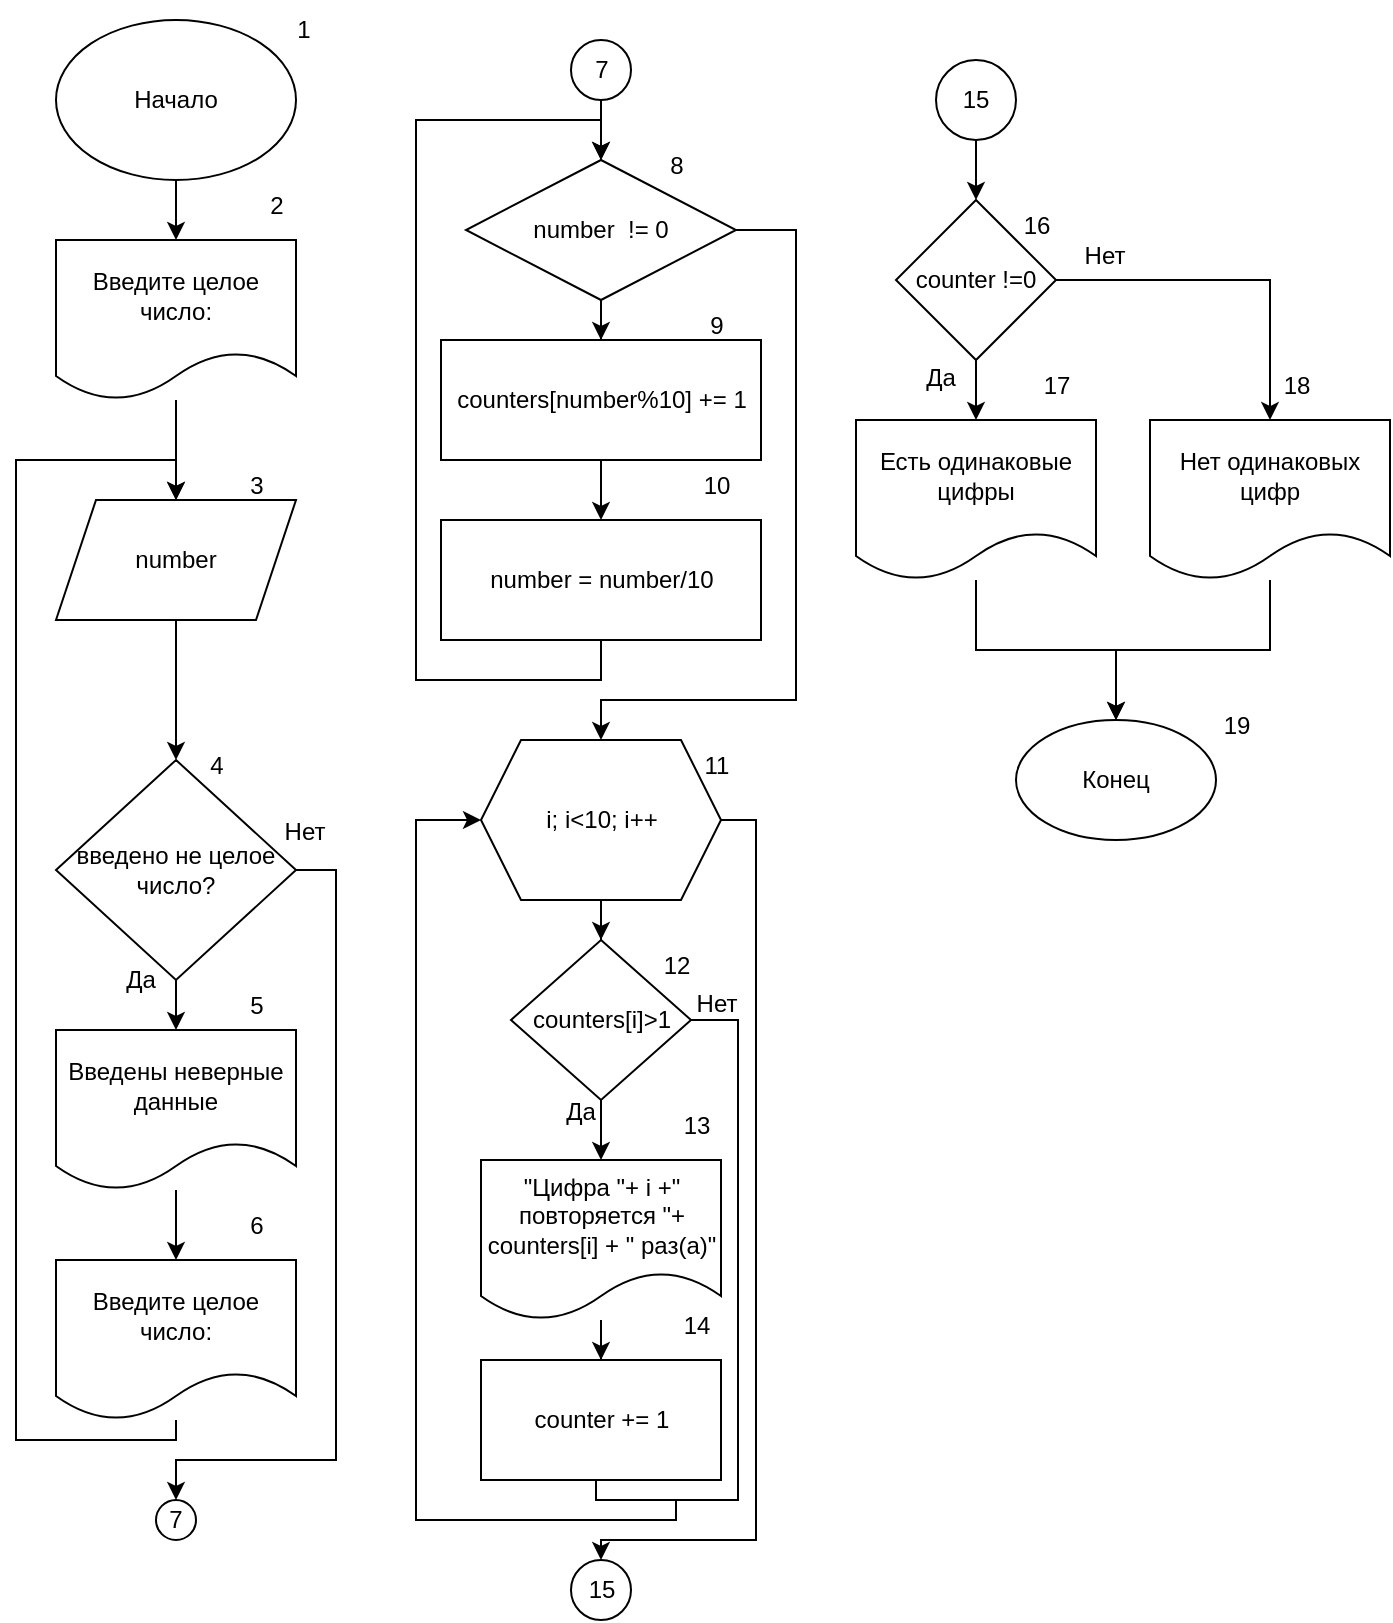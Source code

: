<mxfile version="24.7.8">
  <diagram name="Страница — 1" id="ApuDk91pIEpExBx-2Sa9">
    <mxGraphModel dx="1500" dy="899" grid="0" gridSize="10" guides="1" tooltips="1" connect="1" arrows="1" fold="1" page="0" pageScale="1" pageWidth="827" pageHeight="1169" math="0" shadow="0">
      <root>
        <mxCell id="0" />
        <mxCell id="1" parent="0" />
        <mxCell id="GJvQQZvbBRgV9cz43ZG1-13" value="" style="edgeStyle=orthogonalEdgeStyle;rounded=0;orthogonalLoop=1;jettySize=auto;html=1;" parent="1" source="GJvQQZvbBRgV9cz43ZG1-1" target="GJvQQZvbBRgV9cz43ZG1-8" edge="1">
          <mxGeometry relative="1" as="geometry" />
        </mxCell>
        <mxCell id="GJvQQZvbBRgV9cz43ZG1-1" value="Начало" style="ellipse;whiteSpace=wrap;html=1;" parent="1" vertex="1">
          <mxGeometry x="120" y="40" width="120" height="80" as="geometry" />
        </mxCell>
        <mxCell id="GJvQQZvbBRgV9cz43ZG1-6" value="" style="edgeStyle=orthogonalEdgeStyle;rounded=0;orthogonalLoop=1;jettySize=auto;html=1;" parent="1" source="GJvQQZvbBRgV9cz43ZG1-3" target="GJvQQZvbBRgV9cz43ZG1-4" edge="1">
          <mxGeometry relative="1" as="geometry" />
        </mxCell>
        <mxCell id="GJvQQZvbBRgV9cz43ZG1-3" value="number" style="shape=parallelogram;perimeter=parallelogramPerimeter;whiteSpace=wrap;html=1;fixedSize=1;" parent="1" vertex="1">
          <mxGeometry x="120" y="280" width="120" height="60" as="geometry" />
        </mxCell>
        <mxCell id="GJvQQZvbBRgV9cz43ZG1-10" style="edgeStyle=orthogonalEdgeStyle;rounded=0;orthogonalLoop=1;jettySize=auto;html=1;entryX=0.5;entryY=0;entryDx=0;entryDy=0;" parent="1" source="GJvQQZvbBRgV9cz43ZG1-4" target="GJvQQZvbBRgV9cz43ZG1-7" edge="1">
          <mxGeometry relative="1" as="geometry" />
        </mxCell>
        <mxCell id="GJvQQZvbBRgV9cz43ZG1-17" style="edgeStyle=orthogonalEdgeStyle;rounded=0;orthogonalLoop=1;jettySize=auto;html=1;entryX=0.5;entryY=0;entryDx=0;entryDy=0;" parent="1" source="GJvQQZvbBRgV9cz43ZG1-4" target="GJvQQZvbBRgV9cz43ZG1-15" edge="1">
          <mxGeometry relative="1" as="geometry">
            <Array as="points">
              <mxPoint x="260" y="465" />
              <mxPoint x="260" y="760" />
              <mxPoint x="180" y="760" />
            </Array>
          </mxGeometry>
        </mxCell>
        <mxCell id="GJvQQZvbBRgV9cz43ZG1-4" value="введено не целое число?" style="rhombus;whiteSpace=wrap;html=1;" parent="1" vertex="1">
          <mxGeometry x="120" y="410" width="120" height="110" as="geometry" />
        </mxCell>
        <mxCell id="GJvQQZvbBRgV9cz43ZG1-11" value="" style="edgeStyle=orthogonalEdgeStyle;rounded=0;orthogonalLoop=1;jettySize=auto;html=1;" parent="1" source="GJvQQZvbBRgV9cz43ZG1-7" target="GJvQQZvbBRgV9cz43ZG1-9" edge="1">
          <mxGeometry relative="1" as="geometry" />
        </mxCell>
        <mxCell id="GJvQQZvbBRgV9cz43ZG1-7" value="Введены неверные данные" style="shape=document;whiteSpace=wrap;html=1;boundedLbl=1;" parent="1" vertex="1">
          <mxGeometry x="120" y="545" width="120" height="80" as="geometry" />
        </mxCell>
        <mxCell id="GJvQQZvbBRgV9cz43ZG1-12" value="" style="edgeStyle=orthogonalEdgeStyle;rounded=0;orthogonalLoop=1;jettySize=auto;html=1;" parent="1" source="GJvQQZvbBRgV9cz43ZG1-8" target="GJvQQZvbBRgV9cz43ZG1-3" edge="1">
          <mxGeometry relative="1" as="geometry" />
        </mxCell>
        <mxCell id="GJvQQZvbBRgV9cz43ZG1-8" value="Введите целое число:" style="shape=document;whiteSpace=wrap;html=1;boundedLbl=1;" parent="1" vertex="1">
          <mxGeometry x="120" y="150" width="120" height="80" as="geometry" />
        </mxCell>
        <mxCell id="GJvQQZvbBRgV9cz43ZG1-14" style="edgeStyle=orthogonalEdgeStyle;rounded=0;orthogonalLoop=1;jettySize=auto;html=1;entryX=0.5;entryY=0;entryDx=0;entryDy=0;" parent="1" source="GJvQQZvbBRgV9cz43ZG1-9" target="GJvQQZvbBRgV9cz43ZG1-3" edge="1">
          <mxGeometry relative="1" as="geometry">
            <Array as="points">
              <mxPoint x="180" y="750" />
              <mxPoint x="100" y="750" />
              <mxPoint x="100" y="260" />
              <mxPoint x="180" y="260" />
            </Array>
          </mxGeometry>
        </mxCell>
        <mxCell id="GJvQQZvbBRgV9cz43ZG1-9" value="Введите целое число:" style="shape=document;whiteSpace=wrap;html=1;boundedLbl=1;" parent="1" vertex="1">
          <mxGeometry x="120" y="660" width="120" height="80" as="geometry" />
        </mxCell>
        <mxCell id="GJvQQZvbBRgV9cz43ZG1-15" value="7" style="ellipse;whiteSpace=wrap;html=1;aspect=fixed;" parent="1" vertex="1">
          <mxGeometry x="170" y="780" width="20" height="20" as="geometry" />
        </mxCell>
        <mxCell id="GJvQQZvbBRgV9cz43ZG1-20" value="" style="edgeStyle=orthogonalEdgeStyle;rounded=0;orthogonalLoop=1;jettySize=auto;html=1;" parent="1" source="GJvQQZvbBRgV9cz43ZG1-18" target="GJvQQZvbBRgV9cz43ZG1-19" edge="1">
          <mxGeometry relative="1" as="geometry" />
        </mxCell>
        <mxCell id="GJvQQZvbBRgV9cz43ZG1-18" value="7" style="ellipse;whiteSpace=wrap;html=1;aspect=fixed;" parent="1" vertex="1">
          <mxGeometry x="377.5" y="50" width="30" height="30" as="geometry" />
        </mxCell>
        <mxCell id="GJvQQZvbBRgV9cz43ZG1-23" value="" style="edgeStyle=orthogonalEdgeStyle;rounded=0;orthogonalLoop=1;jettySize=auto;html=1;" parent="1" source="GJvQQZvbBRgV9cz43ZG1-19" target="GJvQQZvbBRgV9cz43ZG1-21" edge="1">
          <mxGeometry relative="1" as="geometry" />
        </mxCell>
        <mxCell id="GJvQQZvbBRgV9cz43ZG1-27" style="edgeStyle=orthogonalEdgeStyle;rounded=0;orthogonalLoop=1;jettySize=auto;html=1;entryX=0.5;entryY=0;entryDx=0;entryDy=0;" parent="1" source="GJvQQZvbBRgV9cz43ZG1-19" target="GJvQQZvbBRgV9cz43ZG1-26" edge="1">
          <mxGeometry relative="1" as="geometry">
            <Array as="points">
              <mxPoint x="490" y="145" />
              <mxPoint x="490" y="380" />
              <mxPoint x="393" y="380" />
            </Array>
          </mxGeometry>
        </mxCell>
        <mxCell id="GJvQQZvbBRgV9cz43ZG1-19" value="number&amp;nbsp; != 0" style="rhombus;whiteSpace=wrap;html=1;" parent="1" vertex="1">
          <mxGeometry x="325" y="110" width="135" height="70" as="geometry" />
        </mxCell>
        <mxCell id="GJvQQZvbBRgV9cz43ZG1-24" value="" style="edgeStyle=orthogonalEdgeStyle;rounded=0;orthogonalLoop=1;jettySize=auto;html=1;" parent="1" source="GJvQQZvbBRgV9cz43ZG1-21" target="GJvQQZvbBRgV9cz43ZG1-22" edge="1">
          <mxGeometry relative="1" as="geometry" />
        </mxCell>
        <mxCell id="GJvQQZvbBRgV9cz43ZG1-21" value="counters[number%10] += 1" style="whiteSpace=wrap;html=1;" parent="1" vertex="1">
          <mxGeometry x="312.5" y="200" width="160" height="60" as="geometry" />
        </mxCell>
        <mxCell id="GJvQQZvbBRgV9cz43ZG1-25" style="edgeStyle=orthogonalEdgeStyle;rounded=0;orthogonalLoop=1;jettySize=auto;html=1;entryX=0.5;entryY=0;entryDx=0;entryDy=0;" parent="1" source="GJvQQZvbBRgV9cz43ZG1-22" target="GJvQQZvbBRgV9cz43ZG1-19" edge="1">
          <mxGeometry relative="1" as="geometry">
            <Array as="points">
              <mxPoint x="393" y="370" />
              <mxPoint x="300" y="370" />
              <mxPoint x="300" y="90" />
              <mxPoint x="393" y="90" />
            </Array>
          </mxGeometry>
        </mxCell>
        <mxCell id="GJvQQZvbBRgV9cz43ZG1-22" value="number = number/10" style="whiteSpace=wrap;html=1;" parent="1" vertex="1">
          <mxGeometry x="312.5" y="290" width="160" height="60" as="geometry" />
        </mxCell>
        <mxCell id="GJvQQZvbBRgV9cz43ZG1-29" value="" style="edgeStyle=orthogonalEdgeStyle;rounded=0;orthogonalLoop=1;jettySize=auto;html=1;" parent="1" source="GJvQQZvbBRgV9cz43ZG1-26" target="GJvQQZvbBRgV9cz43ZG1-28" edge="1">
          <mxGeometry relative="1" as="geometry" />
        </mxCell>
        <mxCell id="GJvQQZvbBRgV9cz43ZG1-36" style="edgeStyle=orthogonalEdgeStyle;rounded=0;orthogonalLoop=1;jettySize=auto;html=1;entryX=0.5;entryY=0;entryDx=0;entryDy=0;" parent="1" source="GJvQQZvbBRgV9cz43ZG1-26" target="GJvQQZvbBRgV9cz43ZG1-35" edge="1">
          <mxGeometry relative="1" as="geometry">
            <Array as="points">
              <mxPoint x="470" y="440" />
              <mxPoint x="470" y="800" />
              <mxPoint x="393" y="800" />
            </Array>
          </mxGeometry>
        </mxCell>
        <mxCell id="GJvQQZvbBRgV9cz43ZG1-26" value="i; i&amp;lt;10; i++" style="shape=hexagon;perimeter=hexagonPerimeter2;whiteSpace=wrap;html=1;fixedSize=1;" parent="1" vertex="1">
          <mxGeometry x="332.5" y="400" width="120" height="80" as="geometry" />
        </mxCell>
        <mxCell id="GJvQQZvbBRgV9cz43ZG1-32" value="" style="edgeStyle=orthogonalEdgeStyle;rounded=0;orthogonalLoop=1;jettySize=auto;html=1;" parent="1" source="GJvQQZvbBRgV9cz43ZG1-28" target="GJvQQZvbBRgV9cz43ZG1-31" edge="1">
          <mxGeometry relative="1" as="geometry" />
        </mxCell>
        <mxCell id="GJvQQZvbBRgV9cz43ZG1-28" value="counters[i]&amp;gt;1" style="rhombus;whiteSpace=wrap;html=1;" parent="1" vertex="1">
          <mxGeometry x="347.5" y="500" width="90" height="80" as="geometry" />
        </mxCell>
        <mxCell id="GJvQQZvbBRgV9cz43ZG1-30" value="counter += 1" style="rounded=0;whiteSpace=wrap;html=1;" parent="1" vertex="1">
          <mxGeometry x="332.5" y="710" width="120" height="60" as="geometry" />
        </mxCell>
        <mxCell id="GJvQQZvbBRgV9cz43ZG1-33" value="" style="edgeStyle=orthogonalEdgeStyle;rounded=0;orthogonalLoop=1;jettySize=auto;html=1;" parent="1" source="GJvQQZvbBRgV9cz43ZG1-31" target="GJvQQZvbBRgV9cz43ZG1-30" edge="1">
          <mxGeometry relative="1" as="geometry" />
        </mxCell>
        <mxCell id="GJvQQZvbBRgV9cz43ZG1-31" value="&quot;Цифра &quot;+ i +&quot; повторяется &quot;+ counters[i] + &quot; раз(а)&quot;" style="shape=document;whiteSpace=wrap;html=1;boundedLbl=1;" parent="1" vertex="1">
          <mxGeometry x="332.5" y="610" width="120" height="80" as="geometry" />
        </mxCell>
        <mxCell id="GJvQQZvbBRgV9cz43ZG1-35" value="15" style="ellipse;whiteSpace=wrap;html=1;aspect=fixed;" parent="1" vertex="1">
          <mxGeometry x="377.5" y="810" width="30" height="30" as="geometry" />
        </mxCell>
        <mxCell id="GJvQQZvbBRgV9cz43ZG1-39" value="" style="edgeStyle=orthogonalEdgeStyle;rounded=0;orthogonalLoop=1;jettySize=auto;html=1;" parent="1" source="GJvQQZvbBRgV9cz43ZG1-37" target="GJvQQZvbBRgV9cz43ZG1-38" edge="1">
          <mxGeometry relative="1" as="geometry" />
        </mxCell>
        <mxCell id="GJvQQZvbBRgV9cz43ZG1-37" value="15" style="ellipse;whiteSpace=wrap;html=1;aspect=fixed;" parent="1" vertex="1">
          <mxGeometry x="560" y="60" width="40" height="40" as="geometry" />
        </mxCell>
        <mxCell id="GJvQQZvbBRgV9cz43ZG1-42" value="" style="edgeStyle=orthogonalEdgeStyle;rounded=0;orthogonalLoop=1;jettySize=auto;html=1;" parent="1" source="GJvQQZvbBRgV9cz43ZG1-38" target="GJvQQZvbBRgV9cz43ZG1-40" edge="1">
          <mxGeometry relative="1" as="geometry" />
        </mxCell>
        <mxCell id="GJvQQZvbBRgV9cz43ZG1-43" style="edgeStyle=orthogonalEdgeStyle;rounded=0;orthogonalLoop=1;jettySize=auto;html=1;entryX=0.5;entryY=0;entryDx=0;entryDy=0;" parent="1" source="GJvQQZvbBRgV9cz43ZG1-38" target="GJvQQZvbBRgV9cz43ZG1-41" edge="1">
          <mxGeometry relative="1" as="geometry" />
        </mxCell>
        <mxCell id="GJvQQZvbBRgV9cz43ZG1-38" value="counter !=0" style="rhombus;whiteSpace=wrap;html=1;" parent="1" vertex="1">
          <mxGeometry x="540" y="130" width="80" height="80" as="geometry" />
        </mxCell>
        <mxCell id="GJvQQZvbBRgV9cz43ZG1-45" style="edgeStyle=orthogonalEdgeStyle;rounded=0;orthogonalLoop=1;jettySize=auto;html=1;" parent="1" source="GJvQQZvbBRgV9cz43ZG1-40" target="GJvQQZvbBRgV9cz43ZG1-44" edge="1">
          <mxGeometry relative="1" as="geometry" />
        </mxCell>
        <mxCell id="GJvQQZvbBRgV9cz43ZG1-40" value="Есть одинаковые цифры" style="shape=document;whiteSpace=wrap;html=1;boundedLbl=1;" parent="1" vertex="1">
          <mxGeometry x="520" y="240" width="120" height="80" as="geometry" />
        </mxCell>
        <mxCell id="GJvQQZvbBRgV9cz43ZG1-46" style="edgeStyle=orthogonalEdgeStyle;rounded=0;orthogonalLoop=1;jettySize=auto;html=1;" parent="1" source="GJvQQZvbBRgV9cz43ZG1-41" target="GJvQQZvbBRgV9cz43ZG1-44" edge="1">
          <mxGeometry relative="1" as="geometry" />
        </mxCell>
        <mxCell id="GJvQQZvbBRgV9cz43ZG1-41" value="Нет одинаковых цифр" style="shape=document;whiteSpace=wrap;html=1;boundedLbl=1;" parent="1" vertex="1">
          <mxGeometry x="667" y="240" width="120" height="80" as="geometry" />
        </mxCell>
        <mxCell id="GJvQQZvbBRgV9cz43ZG1-44" value="Конец" style="ellipse;whiteSpace=wrap;html=1;" parent="1" vertex="1">
          <mxGeometry x="600" y="390" width="100" height="60" as="geometry" />
        </mxCell>
        <mxCell id="GJvQQZvbBRgV9cz43ZG1-47" value="1" style="text;html=1;align=center;verticalAlign=middle;whiteSpace=wrap;rounded=0;" parent="1" vertex="1">
          <mxGeometry x="214" y="30" width="60" height="30" as="geometry" />
        </mxCell>
        <mxCell id="GJvQQZvbBRgV9cz43ZG1-48" value="2" style="text;html=1;align=center;verticalAlign=middle;resizable=0;points=[];autosize=1;strokeColor=none;fillColor=none;" parent="1" vertex="1">
          <mxGeometry x="215" y="118" width="30" height="30" as="geometry" />
        </mxCell>
        <mxCell id="GJvQQZvbBRgV9cz43ZG1-49" value="3" style="text;html=1;align=center;verticalAlign=middle;resizable=0;points=[];autosize=1;strokeColor=none;fillColor=none;" parent="1" vertex="1">
          <mxGeometry x="205" y="258" width="30" height="30" as="geometry" />
        </mxCell>
        <mxCell id="GJvQQZvbBRgV9cz43ZG1-50" value="4" style="text;html=1;align=center;verticalAlign=middle;resizable=0;points=[];autosize=1;strokeColor=none;fillColor=none;" parent="1" vertex="1">
          <mxGeometry x="185" y="398" width="30" height="30" as="geometry" />
        </mxCell>
        <mxCell id="GJvQQZvbBRgV9cz43ZG1-51" value="5" style="text;html=1;align=center;verticalAlign=middle;resizable=0;points=[];autosize=1;strokeColor=none;fillColor=none;" parent="1" vertex="1">
          <mxGeometry x="205" y="518" width="30" height="30" as="geometry" />
        </mxCell>
        <mxCell id="GJvQQZvbBRgV9cz43ZG1-52" value="6" style="text;html=1;align=center;verticalAlign=middle;resizable=0;points=[];autosize=1;strokeColor=none;fillColor=none;" parent="1" vertex="1">
          <mxGeometry x="205" y="628" width="30" height="30" as="geometry" />
        </mxCell>
        <mxCell id="GJvQQZvbBRgV9cz43ZG1-53" value="8" style="text;html=1;align=center;verticalAlign=middle;resizable=0;points=[];autosize=1;strokeColor=none;fillColor=none;" parent="1" vertex="1">
          <mxGeometry x="415" y="98" width="30" height="30" as="geometry" />
        </mxCell>
        <mxCell id="GJvQQZvbBRgV9cz43ZG1-54" value="9" style="text;html=1;align=center;verticalAlign=middle;resizable=0;points=[];autosize=1;strokeColor=none;fillColor=none;" parent="1" vertex="1">
          <mxGeometry x="435" y="178" width="30" height="30" as="geometry" />
        </mxCell>
        <mxCell id="GJvQQZvbBRgV9cz43ZG1-55" value="10" style="text;html=1;align=center;verticalAlign=middle;resizable=0;points=[];autosize=1;strokeColor=none;fillColor=none;" parent="1" vertex="1">
          <mxGeometry x="430" y="258" width="40" height="30" as="geometry" />
        </mxCell>
        <mxCell id="GJvQQZvbBRgV9cz43ZG1-56" value="11" style="text;html=1;align=center;verticalAlign=middle;resizable=0;points=[];autosize=1;strokeColor=none;fillColor=none;" parent="1" vertex="1">
          <mxGeometry x="430" y="398" width="40" height="30" as="geometry" />
        </mxCell>
        <mxCell id="GJvQQZvbBRgV9cz43ZG1-57" value="12" style="text;html=1;align=center;verticalAlign=middle;resizable=0;points=[];autosize=1;strokeColor=none;fillColor=none;" parent="1" vertex="1">
          <mxGeometry x="410" y="498" width="40" height="30" as="geometry" />
        </mxCell>
        <mxCell id="GJvQQZvbBRgV9cz43ZG1-58" value="13" style="text;html=1;align=center;verticalAlign=middle;resizable=0;points=[];autosize=1;strokeColor=none;fillColor=none;" parent="1" vertex="1">
          <mxGeometry x="420" y="578" width="40" height="30" as="geometry" />
        </mxCell>
        <mxCell id="GJvQQZvbBRgV9cz43ZG1-59" value="14" style="text;html=1;align=center;verticalAlign=middle;resizable=0;points=[];autosize=1;strokeColor=none;fillColor=none;" parent="1" vertex="1">
          <mxGeometry x="420" y="678" width="40" height="30" as="geometry" />
        </mxCell>
        <mxCell id="GJvQQZvbBRgV9cz43ZG1-60" value="16" style="text;html=1;align=center;verticalAlign=middle;resizable=0;points=[];autosize=1;strokeColor=none;fillColor=none;" parent="1" vertex="1">
          <mxGeometry x="590" y="128" width="40" height="30" as="geometry" />
        </mxCell>
        <mxCell id="GJvQQZvbBRgV9cz43ZG1-61" value="17" style="text;html=1;align=center;verticalAlign=middle;resizable=0;points=[];autosize=1;strokeColor=none;fillColor=none;" parent="1" vertex="1">
          <mxGeometry x="600" y="208" width="40" height="30" as="geometry" />
        </mxCell>
        <mxCell id="GJvQQZvbBRgV9cz43ZG1-62" value="18" style="text;html=1;align=center;verticalAlign=middle;resizable=0;points=[];autosize=1;strokeColor=none;fillColor=none;" parent="1" vertex="1">
          <mxGeometry x="720" y="208" width="40" height="30" as="geometry" />
        </mxCell>
        <mxCell id="GJvQQZvbBRgV9cz43ZG1-63" value="19" style="text;html=1;align=center;verticalAlign=middle;resizable=0;points=[];autosize=1;strokeColor=none;fillColor=none;" parent="1" vertex="1">
          <mxGeometry x="690" y="378" width="40" height="30" as="geometry" />
        </mxCell>
        <mxCell id="w30OkBHcGDjQsC9vwSUH-1" value="" style="endArrow=none;html=1;rounded=0;entryX=1;entryY=0.5;entryDx=0;entryDy=0;" edge="1" parent="1" target="GJvQQZvbBRgV9cz43ZG1-28">
          <mxGeometry width="50" height="50" relative="1" as="geometry">
            <mxPoint x="390" y="770" as="sourcePoint" />
            <mxPoint x="630" y="532" as="targetPoint" />
            <Array as="points">
              <mxPoint x="390" y="780" />
              <mxPoint x="461" y="780" />
              <mxPoint x="461" y="540" />
            </Array>
          </mxGeometry>
        </mxCell>
        <mxCell id="w30OkBHcGDjQsC9vwSUH-3" value="" style="endArrow=classic;html=1;rounded=0;entryX=0;entryY=0.5;entryDx=0;entryDy=0;" edge="1" parent="1" target="GJvQQZvbBRgV9cz43ZG1-26">
          <mxGeometry width="50" height="50" relative="1" as="geometry">
            <mxPoint x="430" y="780" as="sourcePoint" />
            <mxPoint x="320" y="700" as="targetPoint" />
            <Array as="points">
              <mxPoint x="430" y="790" />
              <mxPoint x="300" y="790" />
              <mxPoint x="300" y="440" />
            </Array>
          </mxGeometry>
        </mxCell>
        <mxCell id="w30OkBHcGDjQsC9vwSUH-4" value="Да" style="text;html=1;align=center;verticalAlign=middle;resizable=0;points=[];autosize=1;strokeColor=none;fillColor=none;" vertex="1" parent="1">
          <mxGeometry x="145" y="507" width="33" height="26" as="geometry" />
        </mxCell>
        <mxCell id="w30OkBHcGDjQsC9vwSUH-5" value="Нет" style="text;html=1;align=center;verticalAlign=middle;resizable=0;points=[];autosize=1;strokeColor=none;fillColor=none;" vertex="1" parent="1">
          <mxGeometry x="225" y="433" width="38" height="26" as="geometry" />
        </mxCell>
        <mxCell id="w30OkBHcGDjQsC9vwSUH-6" value="Да" style="text;html=1;align=center;verticalAlign=middle;resizable=0;points=[];autosize=1;strokeColor=none;fillColor=none;" vertex="1" parent="1">
          <mxGeometry x="365" y="573" width="33" height="26" as="geometry" />
        </mxCell>
        <mxCell id="w30OkBHcGDjQsC9vwSUH-7" value="Нет" style="text;html=1;align=center;verticalAlign=middle;resizable=0;points=[];autosize=1;strokeColor=none;fillColor=none;" vertex="1" parent="1">
          <mxGeometry x="431" y="519" width="38" height="26" as="geometry" />
        </mxCell>
        <mxCell id="w30OkBHcGDjQsC9vwSUH-8" value="Да" style="text;html=1;align=center;verticalAlign=middle;resizable=0;points=[];autosize=1;strokeColor=none;fillColor=none;" vertex="1" parent="1">
          <mxGeometry x="545" y="206" width="33" height="26" as="geometry" />
        </mxCell>
        <mxCell id="w30OkBHcGDjQsC9vwSUH-9" value="Нет" style="text;html=1;align=center;verticalAlign=middle;resizable=0;points=[];autosize=1;strokeColor=none;fillColor=none;" vertex="1" parent="1">
          <mxGeometry x="625" y="145" width="38" height="26" as="geometry" />
        </mxCell>
      </root>
    </mxGraphModel>
  </diagram>
</mxfile>
